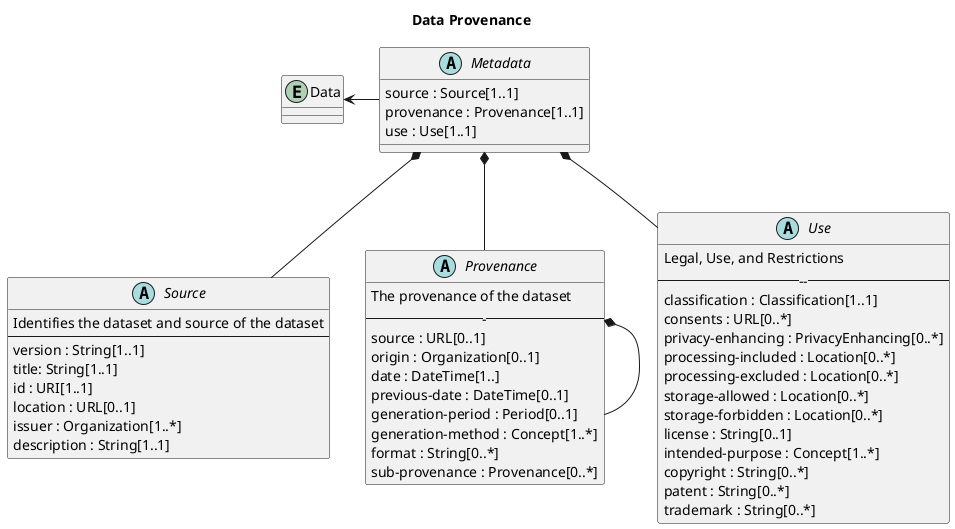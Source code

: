 @startuml metadata
title Data Provenance

entity Data

abstract class Metadata {
    source : Source[1..1]
    provenance : Provenance[1..1]
    use : Use[1..1]
}

Metadata *-down- Source 
Metadata *-down- Provenance 
Metadata *-down- Use 
Metadata -left-> Data

abstract class Source {
    Identifies the dataset and source of the dataset
    ----
    version : String[1..1]
    title: String[1..1]
    id : URI[1..1]
    location : URL[0..1]
    issuer : Organization[1..*]
    description : String[1..1]
}

abstract class Provenance {
    The provenance of the dataset
    -----
    source : URL[0..1]
    origin : Organization[0..1]
    date : DateTime[1..]
    previous-date : DateTime[0..1]
    generation-period : Period[0..1]
    generation-method : Concept[1..*]
    format : String[0..*]
    sub-provenance : Provenance[0..*]
}

Provenance *-down- Provenance

abstract class Use {
    Legal, Use, and Restrictions
    ------
    classification : Classification[1..1]
    consents : URL[0..*]
    privacy-enhancing : PrivacyEnhancing[0..*]
    processing-included : Location[0..*]
    processing-excluded : Location[0..*]
    storage-allowed : Location[0..*]
    storage-forbidden : Location[0..*]
    license : String[0..1]
    intended-purpose : Concept[1..*]
    copyright : String[0..*]
    patent : String[0..*]
    trademark : String[0..*]
}


@enduml